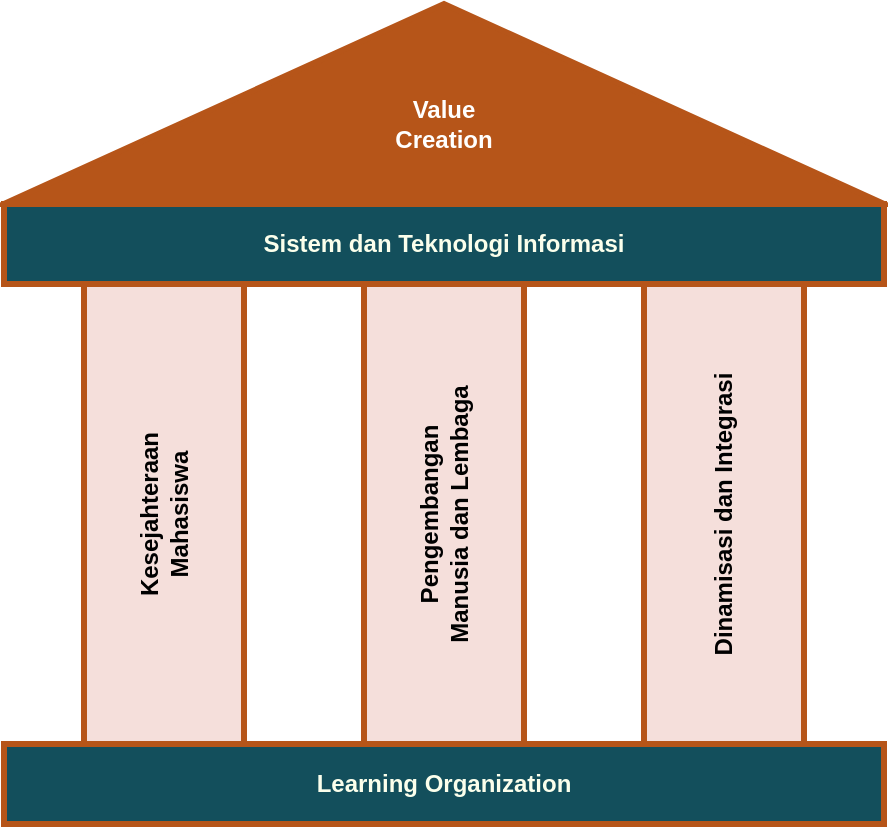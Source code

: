 <mxfile version="26.0.16" pages="4">
  <diagram name="Page-1" id="zvM8twg5_QILkqxDHwXu">
    <mxGraphModel dx="1500" dy="796" grid="1" gridSize="10" guides="1" tooltips="1" connect="1" arrows="1" fold="1" page="1" pageScale="1" pageWidth="850" pageHeight="1100" math="0" shadow="0">
      <root>
        <mxCell id="0" />
        <mxCell id="1" parent="0" />
        <mxCell id="Wf8uX-eYz_I-Jl2_gVVO-7" value="Learning Organization" style="rounded=0;whiteSpace=wrap;html=1;fillColor=#134F5C;fontColor=#FBFFEC;fontStyle=1;strokeColor=#B65519;strokeWidth=3;" vertex="1" parent="1">
          <mxGeometry x="190" y="730" width="440" height="40" as="geometry" />
        </mxCell>
        <mxCell id="Wf8uX-eYz_I-Jl2_gVVO-8" value="Kesejahteraan&lt;div&gt;Mahasiswa&lt;/div&gt;" style="rounded=0;whiteSpace=wrap;html=1;horizontal=0;fillColor=#F5DFDB;fontStyle=1;strokeColor=#B65519;strokeWidth=3;" vertex="1" parent="1">
          <mxGeometry x="230" y="500" width="80" height="230" as="geometry" />
        </mxCell>
        <mxCell id="Wf8uX-eYz_I-Jl2_gVVO-9" value="Dinamisasi dan Integrasi" style="rounded=0;whiteSpace=wrap;html=1;horizontal=0;fillColor=#F5DFDB;fontStyle=1;strokeColor=#B65519;strokeWidth=3;" vertex="1" parent="1">
          <mxGeometry x="510" y="500" width="80" height="230" as="geometry" />
        </mxCell>
        <mxCell id="Wf8uX-eYz_I-Jl2_gVVO-10" value="Pengembangan&lt;div&gt;Manusia dan Lembaga&lt;/div&gt;" style="rounded=0;whiteSpace=wrap;html=1;horizontal=0;fillColor=#F5DFDB;fontStyle=1;strokeColor=#B65519;strokeWidth=3;" vertex="1" parent="1">
          <mxGeometry x="370" y="500" width="80" height="230" as="geometry" />
        </mxCell>
        <mxCell id="Wf8uX-eYz_I-Jl2_gVVO-11" value="Sistem dan Teknologi Informasi" style="rounded=0;whiteSpace=wrap;html=1;fillColor=#134F5C;fontColor=#FBFFEC;fontStyle=1;strokeColor=#B65519;strokeWidth=3;" vertex="1" parent="1">
          <mxGeometry x="190" y="460" width="440" height="40" as="geometry" />
        </mxCell>
        <mxCell id="Wf8uX-eYz_I-Jl2_gVVO-12" value="" style="triangle;whiteSpace=wrap;html=1;rotation=-90;fillColor=#B65519;fontStyle=1;strokeColor=#B65519;strokeWidth=3;" vertex="1" parent="1">
          <mxGeometry x="360" y="190" width="100" height="440" as="geometry" />
        </mxCell>
        <mxCell id="Wf8uX-eYz_I-Jl2_gVVO-13" value="Value&lt;div&gt;Creation&lt;/div&gt;" style="text;html=1;align=center;verticalAlign=middle;whiteSpace=wrap;rounded=0;fontStyle=1;fontColor=#FFFFFF;" vertex="1" parent="1">
          <mxGeometry x="380" y="405" width="60" height="30" as="geometry" />
        </mxCell>
      </root>
    </mxGraphModel>
  </diagram>
  <diagram name="Copy of Page-1" id="e7eS6BBfAt5QyriDE-QP">
    <mxGraphModel dx="1050" dy="557" grid="1" gridSize="10" guides="1" tooltips="1" connect="1" arrows="1" fold="1" page="1" pageScale="1" pageWidth="850" pageHeight="1100" math="0" shadow="0">
      <root>
        <mxCell id="F9HYk7Ow49mDgKvrud40-0" />
        <mxCell id="F9HYk7Ow49mDgKvrud40-1" parent="F9HYk7Ow49mDgKvrud40-0" />
        <mxCell id="fndg-97YPw4Gl-6VUnNa-6" value="" style="shape=offPageConnector;whiteSpace=wrap;html=1;rotation=-90;size=0.25;fillColor=#134F5C;" vertex="1" parent="F9HYk7Ow49mDgKvrud40-1">
          <mxGeometry x="224.22" y="337.04" width="192.82" height="558.75" as="geometry" />
        </mxCell>
        <mxCell id="fndg-97YPw4Gl-6VUnNa-2" value="" style="shape=offPageConnector;whiteSpace=wrap;html=1;rotation=-90;size=0.25;horizontal=0;" vertex="1" parent="F9HYk7Ow49mDgKvrud40-1">
          <mxGeometry x="210" y="381" width="40" height="360" as="geometry" />
        </mxCell>
        <mxCell id="fndg-97YPw4Gl-6VUnNa-3" value="" style="shape=offPageConnector;whiteSpace=wrap;html=1;rotation=-90;size=0.25;horizontal=0;" vertex="1" parent="F9HYk7Ow49mDgKvrud40-1">
          <mxGeometry x="210" y="435" width="40" height="360" as="geometry" />
        </mxCell>
        <mxCell id="fndg-97YPw4Gl-6VUnNa-7" value="&lt;b&gt;Pergerakan&lt;/b&gt;&lt;div&gt;&lt;b&gt;KM ITB&lt;/b&gt;&lt;/div&gt;" style="text;html=1;align=center;verticalAlign=middle;whiteSpace=wrap;rounded=0;fontColor=#FFFFFF;" vertex="1" parent="F9HYk7Ow49mDgKvrud40-1">
          <mxGeometry x="440" y="600" width="60" height="30" as="geometry" />
        </mxCell>
        <mxCell id="fndg-97YPw4Gl-6VUnNa-8" value="&lt;b&gt;Sosial Politik&lt;/b&gt;" style="text;html=1;align=center;verticalAlign=middle;whiteSpace=wrap;rounded=0;fontColor=#000000;" vertex="1" parent="F9HYk7Ow49mDgKvrud40-1">
          <mxGeometry x="125" y="546" width="210" height="30" as="geometry" />
        </mxCell>
        <mxCell id="fndg-97YPw4Gl-6VUnNa-9" value="&lt;b&gt;Karya dan Inovasi&lt;/b&gt;" style="text;html=1;align=center;verticalAlign=middle;whiteSpace=wrap;rounded=0;fontColor=#000000;" vertex="1" parent="F9HYk7Ow49mDgKvrud40-1">
          <mxGeometry x="125" y="600" width="210" height="30" as="geometry" />
        </mxCell>
        <mxCell id="gx0eUMhPPXi1sg8DuidK-8" value="" style="group" vertex="1" connectable="0" parent="F9HYk7Ow49mDgKvrud40-1">
          <mxGeometry x="37" y="649" width="373" height="40" as="geometry" />
        </mxCell>
        <mxCell id="fndg-97YPw4Gl-6VUnNa-4" value="" style="shape=offPageConnector;whiteSpace=wrap;html=1;rotation=-90;size=0.25;horizontal=0;" vertex="1" parent="gx0eUMhPPXi1sg8DuidK-8">
          <mxGeometry x="166.5" y="-166.5" width="40" height="373" as="geometry" />
        </mxCell>
        <mxCell id="fndg-97YPw4Gl-6VUnNa-10" value="&lt;b&gt;Sosial Masyarakat&lt;/b&gt;" style="text;html=1;align=center;verticalAlign=middle;whiteSpace=wrap;rounded=0;fontColor=#000000;" vertex="1" parent="gx0eUMhPPXi1sg8DuidK-8">
          <mxGeometry x="88" y="4" width="210" height="30" as="geometry" />
        </mxCell>
        <mxCell id="fndg-97YPw4Gl-6VUnNa-5" value="" style="group" vertex="1" connectable="0" parent="F9HYk7Ow49mDgKvrud40-1">
          <mxGeometry x="30" y="500" width="100" height="230" as="geometry" />
        </mxCell>
        <mxCell id="F9HYk7Ow49mDgKvrud40-7" value="" style="triangle;whiteSpace=wrap;html=1;rotation=0;fillColor=#B65519;fontStyle=1;strokeColor=#B65519;strokeWidth=3;" vertex="1" parent="fndg-97YPw4Gl-6VUnNa-5">
          <mxGeometry width="100" height="230" as="geometry" />
        </mxCell>
        <mxCell id="F9HYk7Ow49mDgKvrud40-8" value="Value&lt;div&gt;Creation&lt;/div&gt;" style="text;html=1;align=center;verticalAlign=middle;whiteSpace=wrap;rounded=0;fontStyle=1;fontColor=#FFFFFF;" vertex="1" parent="fndg-97YPw4Gl-6VUnNa-5">
          <mxGeometry x="10" y="100" width="60" height="30" as="geometry" />
        </mxCell>
      </root>
    </mxGraphModel>
  </diagram>
  <diagram id="FkfeaWCfPOLzLwrC-esC" name="Page-3">
    <mxGraphModel dx="1050" dy="557" grid="1" gridSize="10" guides="1" tooltips="1" connect="1" arrows="1" fold="1" page="0" pageScale="1" pageWidth="850" pageHeight="1100" math="0" shadow="0">
      <root>
        <mxCell id="0" />
        <mxCell id="1" parent="0" />
        <mxCell id="BDprk-5qPva57XeqA8pC-8" style="edgeStyle=orthogonalEdgeStyle;rounded=0;orthogonalLoop=1;jettySize=auto;html=1;entryX=0;entryY=0.5;entryDx=0;entryDy=0;" edge="1" parent="1" source="BDprk-5qPva57XeqA8pC-1" target="BDprk-5qPva57XeqA8pC-4">
          <mxGeometry relative="1" as="geometry" />
        </mxCell>
        <mxCell id="BDprk-5qPva57XeqA8pC-9" style="edgeStyle=orthogonalEdgeStyle;rounded=0;orthogonalLoop=1;jettySize=auto;html=1;entryX=0;entryY=0.5;entryDx=0;entryDy=0;" edge="1" parent="1" source="BDprk-5qPva57XeqA8pC-1" target="BDprk-5qPva57XeqA8pC-5">
          <mxGeometry relative="1" as="geometry" />
        </mxCell>
        <mxCell id="BDprk-5qPva57XeqA8pC-10" style="edgeStyle=orthogonalEdgeStyle;rounded=0;orthogonalLoop=1;jettySize=auto;html=1;entryX=0;entryY=0.5;entryDx=0;entryDy=0;" edge="1" parent="1" source="BDprk-5qPva57XeqA8pC-1" target="BDprk-5qPva57XeqA8pC-6">
          <mxGeometry relative="1" as="geometry" />
        </mxCell>
        <mxCell id="BDprk-5qPva57XeqA8pC-11" style="edgeStyle=orthogonalEdgeStyle;rounded=0;orthogonalLoop=1;jettySize=auto;html=1;entryX=0;entryY=0.5;entryDx=0;entryDy=0;" edge="1" parent="1" source="BDprk-5qPva57XeqA8pC-1" target="BDprk-5qPva57XeqA8pC-7">
          <mxGeometry relative="1" as="geometry" />
        </mxCell>
        <mxCell id="BDprk-5qPva57XeqA8pC-1" value="KM ITB Portal&lt;div&gt;(Progressive Web App)&lt;/div&gt;" style="rounded=0;whiteSpace=wrap;html=1;fontStyle=1;fillColor=#134F5C;fontColor=#FFFFFF;" vertex="1" parent="1">
          <mxGeometry x="310" y="260" width="150" height="60" as="geometry" />
        </mxCell>
        <mxCell id="BDprk-5qPva57XeqA8pC-4" value="Data KM ITB&lt;div&gt;(Portal 1 Data)&lt;/div&gt;" style="rounded=0;whiteSpace=wrap;html=1;fillColor=#B65519;fontStyle=1;fontColor=#FFFFFF;" vertex="1" parent="1">
          <mxGeometry x="580" y="100" width="120" height="60" as="geometry" />
        </mxCell>
        <mxCell id="BDprk-5qPva57XeqA8pC-5" value="Anmategra KM ITB" style="rounded=0;whiteSpace=wrap;html=1;fillColor=#B65519;fontStyle=1;fontColor=#FFFFFF;" vertex="1" parent="1">
          <mxGeometry x="580" y="210" width="120" height="60" as="geometry" />
        </mxCell>
        <mxCell id="BDprk-5qPva57XeqA8pC-6" value="ITB GIS&lt;div&gt;(Geographic Information System)&lt;/div&gt;" style="rounded=0;whiteSpace=wrap;html=1;fillColor=#F5DFDB;fontStyle=1" vertex="1" parent="1">
          <mxGeometry x="580" y="320" width="120" height="60" as="geometry" />
        </mxCell>
        <mxCell id="BDprk-5qPva57XeqA8pC-7" value="KM ITB Wiki" style="rounded=0;whiteSpace=wrap;html=1;fillColor=#F5DFDB;fontStyle=1" vertex="1" parent="1">
          <mxGeometry x="580" y="430" width="120" height="60" as="geometry" />
        </mxCell>
      </root>
    </mxGraphModel>
  </diagram>
  <diagram id="wAAqQ-YNm4WCRdRUS0OK" name="Page-4">
    <mxGraphModel dx="1635" dy="655" grid="1" gridSize="10" guides="1" tooltips="1" connect="1" arrows="1" fold="1" page="0" pageScale="1" pageWidth="850" pageHeight="1100" math="0" shadow="0">
      <root>
        <mxCell id="0" />
        <mxCell id="1" parent="0" />
        <mxCell id="gqLXDyQ0mVL_X9BpinlJ-5" style="edgeStyle=orthogonalEdgeStyle;rounded=0;orthogonalLoop=1;jettySize=auto;html=1;entryX=0;entryY=0.5;entryDx=0;entryDy=0;" edge="1" parent="1" source="gqLXDyQ0mVL_X9BpinlJ-1" target="gqLXDyQ0mVL_X9BpinlJ-2">
          <mxGeometry relative="1" as="geometry" />
        </mxCell>
        <mxCell id="gqLXDyQ0mVL_X9BpinlJ-7" style="edgeStyle=orthogonalEdgeStyle;rounded=0;orthogonalLoop=1;jettySize=auto;html=1;entryX=0;entryY=0.5;entryDx=0;entryDy=0;" edge="1" parent="1" source="gqLXDyQ0mVL_X9BpinlJ-1" target="gqLXDyQ0mVL_X9BpinlJ-4">
          <mxGeometry relative="1" as="geometry">
            <Array as="points">
              <mxPoint x="10" y="120" />
              <mxPoint x="10" y="320" />
            </Array>
          </mxGeometry>
        </mxCell>
        <mxCell id="gqLXDyQ0mVL_X9BpinlJ-1" value="Kabinet KM ITB" style="rounded=0;whiteSpace=wrap;html=1;" vertex="1" parent="1">
          <mxGeometry x="-170" y="90" width="120" height="60" as="geometry" />
        </mxCell>
        <mxCell id="gqLXDyQ0mVL_X9BpinlJ-21" style="edgeStyle=orthogonalEdgeStyle;rounded=0;orthogonalLoop=1;jettySize=auto;html=1;entryX=0;entryY=0.5;entryDx=0;entryDy=0;" edge="1" parent="1" source="gqLXDyQ0mVL_X9BpinlJ-2" target="gqLXDyQ0mVL_X9BpinlJ-12">
          <mxGeometry relative="1" as="geometry" />
        </mxCell>
        <mxCell id="gqLXDyQ0mVL_X9BpinlJ-2" value="LINE&lt;div&gt;Official/Business Account&lt;/div&gt;" style="rounded=0;whiteSpace=wrap;html=1;" vertex="1" parent="1">
          <mxGeometry x="280" y="90" width="120" height="60" as="geometry" />
        </mxCell>
        <mxCell id="gqLXDyQ0mVL_X9BpinlJ-11" style="edgeStyle=orthogonalEdgeStyle;rounded=0;orthogonalLoop=1;jettySize=auto;html=1;entryX=0;entryY=0.5;entryDx=0;entryDy=0;" edge="1" parent="1" source="gqLXDyQ0mVL_X9BpinlJ-4" target="gqLXDyQ0mVL_X9BpinlJ-9">
          <mxGeometry relative="1" as="geometry" />
        </mxCell>
        <mxCell id="gqLXDyQ0mVL_X9BpinlJ-4" value="ITB" style="rounded=0;whiteSpace=wrap;html=1;" vertex="1" parent="1">
          <mxGeometry x="60" y="290" width="120" height="60" as="geometry" />
        </mxCell>
        <mxCell id="gqLXDyQ0mVL_X9BpinlJ-20" style="edgeStyle=orthogonalEdgeStyle;rounded=0;orthogonalLoop=1;jettySize=auto;html=1;entryX=0;entryY=0.5;entryDx=0;entryDy=0;" edge="1" parent="1" source="gqLXDyQ0mVL_X9BpinlJ-8" target="gqLXDyQ0mVL_X9BpinlJ-13">
          <mxGeometry relative="1" as="geometry" />
        </mxCell>
        <mxCell id="gqLXDyQ0mVL_X9BpinlJ-8" value="KM ITB Portal" style="rounded=0;whiteSpace=wrap;html=1;" vertex="1" parent="1">
          <mxGeometry x="280" y="190" width="120" height="60" as="geometry" />
        </mxCell>
        <mxCell id="gqLXDyQ0mVL_X9BpinlJ-19" style="edgeStyle=orthogonalEdgeStyle;rounded=0;orthogonalLoop=1;jettySize=auto;html=1;entryX=0;entryY=0.5;entryDx=0;entryDy=0;" edge="1" parent="1" source="gqLXDyQ0mVL_X9BpinlJ-9" target="gqLXDyQ0mVL_X9BpinlJ-14">
          <mxGeometry relative="1" as="geometry" />
        </mxCell>
        <mxCell id="gqLXDyQ0mVL_X9BpinlJ-9" value="ITB Teams" style="rounded=0;whiteSpace=wrap;html=1;" vertex="1" parent="1">
          <mxGeometry x="280" y="290" width="120" height="60" as="geometry" />
        </mxCell>
        <mxCell id="gqLXDyQ0mVL_X9BpinlJ-16" style="edgeStyle=orthogonalEdgeStyle;rounded=0;orthogonalLoop=1;jettySize=auto;html=1;entryX=0;entryY=0.5;entryDx=0;entryDy=0;" edge="1" parent="1" source="gqLXDyQ0mVL_X9BpinlJ-12" target="gqLXDyQ0mVL_X9BpinlJ-15">
          <mxGeometry relative="1" as="geometry" />
        </mxCell>
        <mxCell id="gqLXDyQ0mVL_X9BpinlJ-12" value="Information" style="shape=parallelogram;perimeter=parallelogramPerimeter;whiteSpace=wrap;html=1;fixedSize=1;" vertex="1" parent="1">
          <mxGeometry x="470" y="90" width="120" height="60" as="geometry" />
        </mxCell>
        <mxCell id="gqLXDyQ0mVL_X9BpinlJ-17" style="edgeStyle=orthogonalEdgeStyle;rounded=0;orthogonalLoop=1;jettySize=auto;html=1;entryX=0;entryY=0.5;entryDx=0;entryDy=0;" edge="1" parent="1" source="gqLXDyQ0mVL_X9BpinlJ-13" target="gqLXDyQ0mVL_X9BpinlJ-15">
          <mxGeometry relative="1" as="geometry" />
        </mxCell>
        <mxCell id="gqLXDyQ0mVL_X9BpinlJ-13" value="Push&lt;div&gt;Notification&lt;/div&gt;" style="shape=parallelogram;perimeter=parallelogramPerimeter;whiteSpace=wrap;html=1;fixedSize=1;" vertex="1" parent="1">
          <mxGeometry x="470" y="190" width="120" height="60" as="geometry" />
        </mxCell>
        <mxCell id="gqLXDyQ0mVL_X9BpinlJ-18" style="edgeStyle=orthogonalEdgeStyle;rounded=0;orthogonalLoop=1;jettySize=auto;html=1;entryX=0;entryY=0.5;entryDx=0;entryDy=0;" edge="1" parent="1" source="gqLXDyQ0mVL_X9BpinlJ-14" target="gqLXDyQ0mVL_X9BpinlJ-15">
          <mxGeometry relative="1" as="geometry" />
        </mxCell>
        <mxCell id="gqLXDyQ0mVL_X9BpinlJ-14" value="Information" style="shape=parallelogram;perimeter=parallelogramPerimeter;whiteSpace=wrap;html=1;fixedSize=1;" vertex="1" parent="1">
          <mxGeometry x="470" y="290" width="120" height="60" as="geometry" />
        </mxCell>
        <mxCell id="gqLXDyQ0mVL_X9BpinlJ-15" value="Target" style="rounded=0;whiteSpace=wrap;html=1;" vertex="1" parent="1">
          <mxGeometry x="710" y="190" width="120" height="60" as="geometry" />
        </mxCell>
        <mxCell id="gqLXDyQ0mVL_X9BpinlJ-23" style="edgeStyle=orthogonalEdgeStyle;rounded=0;orthogonalLoop=1;jettySize=auto;html=1;entryX=0;entryY=0.5;entryDx=0;entryDy=0;" edge="1" parent="1" source="gqLXDyQ0mVL_X9BpinlJ-1" target="gqLXDyQ0mVL_X9BpinlJ-8">
          <mxGeometry relative="1" as="geometry">
            <mxPoint x="-50" y="120" as="sourcePoint" />
            <mxPoint x="280" y="220" as="targetPoint" />
            <Array as="points">
              <mxPoint x="10" y="120" />
              <mxPoint x="10" y="220" />
            </Array>
          </mxGeometry>
        </mxCell>
      </root>
    </mxGraphModel>
  </diagram>
</mxfile>
